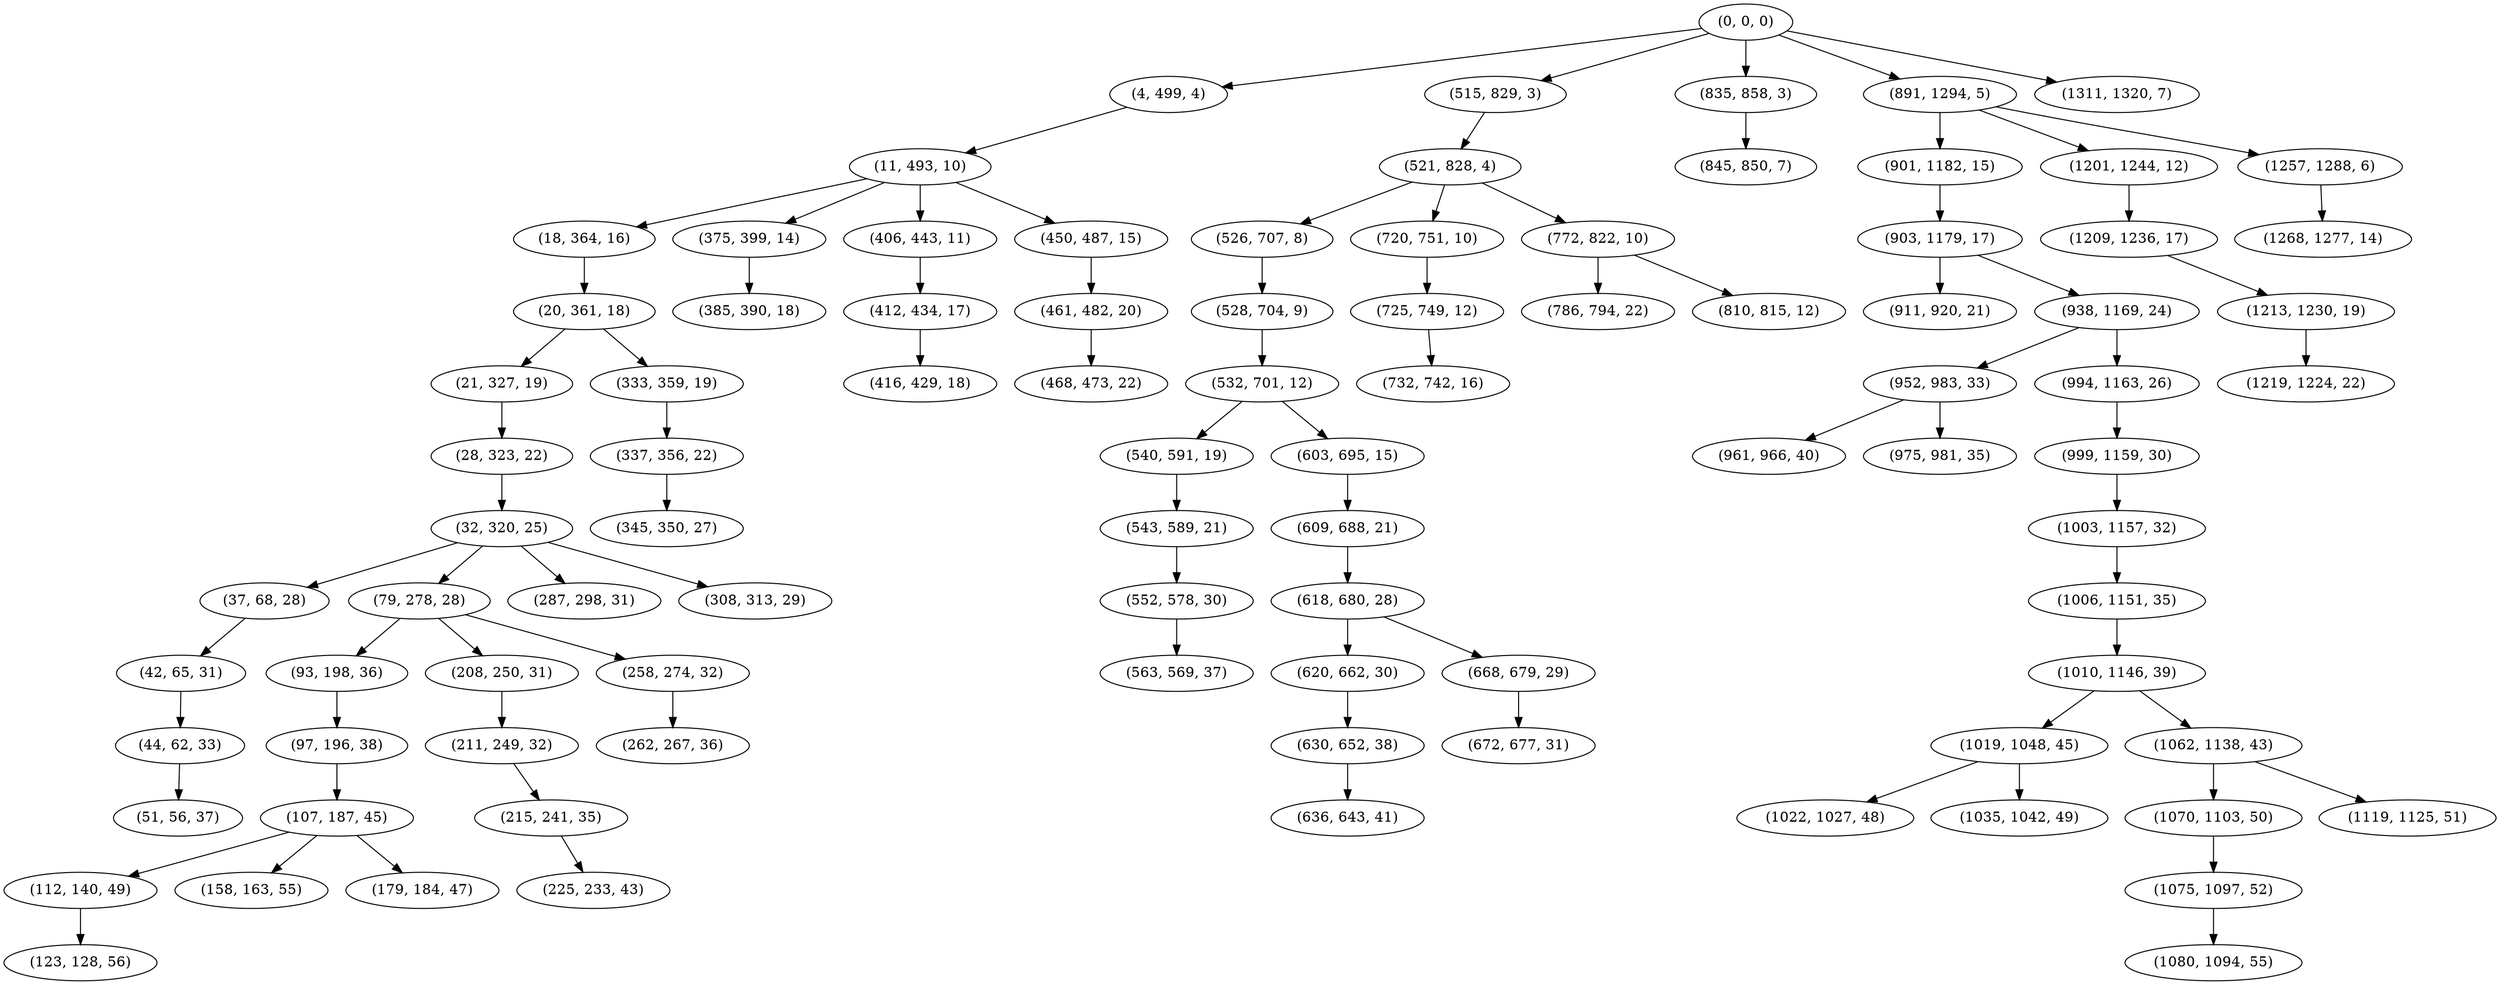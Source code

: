 digraph tree {
    "(0, 0, 0)";
    "(4, 499, 4)";
    "(11, 493, 10)";
    "(18, 364, 16)";
    "(20, 361, 18)";
    "(21, 327, 19)";
    "(28, 323, 22)";
    "(32, 320, 25)";
    "(37, 68, 28)";
    "(42, 65, 31)";
    "(44, 62, 33)";
    "(51, 56, 37)";
    "(79, 278, 28)";
    "(93, 198, 36)";
    "(97, 196, 38)";
    "(107, 187, 45)";
    "(112, 140, 49)";
    "(123, 128, 56)";
    "(158, 163, 55)";
    "(179, 184, 47)";
    "(208, 250, 31)";
    "(211, 249, 32)";
    "(215, 241, 35)";
    "(225, 233, 43)";
    "(258, 274, 32)";
    "(262, 267, 36)";
    "(287, 298, 31)";
    "(308, 313, 29)";
    "(333, 359, 19)";
    "(337, 356, 22)";
    "(345, 350, 27)";
    "(375, 399, 14)";
    "(385, 390, 18)";
    "(406, 443, 11)";
    "(412, 434, 17)";
    "(416, 429, 18)";
    "(450, 487, 15)";
    "(461, 482, 20)";
    "(468, 473, 22)";
    "(515, 829, 3)";
    "(521, 828, 4)";
    "(526, 707, 8)";
    "(528, 704, 9)";
    "(532, 701, 12)";
    "(540, 591, 19)";
    "(543, 589, 21)";
    "(552, 578, 30)";
    "(563, 569, 37)";
    "(603, 695, 15)";
    "(609, 688, 21)";
    "(618, 680, 28)";
    "(620, 662, 30)";
    "(630, 652, 38)";
    "(636, 643, 41)";
    "(668, 679, 29)";
    "(672, 677, 31)";
    "(720, 751, 10)";
    "(725, 749, 12)";
    "(732, 742, 16)";
    "(772, 822, 10)";
    "(786, 794, 22)";
    "(810, 815, 12)";
    "(835, 858, 3)";
    "(845, 850, 7)";
    "(891, 1294, 5)";
    "(901, 1182, 15)";
    "(903, 1179, 17)";
    "(911, 920, 21)";
    "(938, 1169, 24)";
    "(952, 983, 33)";
    "(961, 966, 40)";
    "(975, 981, 35)";
    "(994, 1163, 26)";
    "(999, 1159, 30)";
    "(1003, 1157, 32)";
    "(1006, 1151, 35)";
    "(1010, 1146, 39)";
    "(1019, 1048, 45)";
    "(1022, 1027, 48)";
    "(1035, 1042, 49)";
    "(1062, 1138, 43)";
    "(1070, 1103, 50)";
    "(1075, 1097, 52)";
    "(1080, 1094, 55)";
    "(1119, 1125, 51)";
    "(1201, 1244, 12)";
    "(1209, 1236, 17)";
    "(1213, 1230, 19)";
    "(1219, 1224, 22)";
    "(1257, 1288, 6)";
    "(1268, 1277, 14)";
    "(1311, 1320, 7)";
    "(0, 0, 0)" -> "(4, 499, 4)";
    "(0, 0, 0)" -> "(515, 829, 3)";
    "(0, 0, 0)" -> "(835, 858, 3)";
    "(0, 0, 0)" -> "(891, 1294, 5)";
    "(0, 0, 0)" -> "(1311, 1320, 7)";
    "(4, 499, 4)" -> "(11, 493, 10)";
    "(11, 493, 10)" -> "(18, 364, 16)";
    "(11, 493, 10)" -> "(375, 399, 14)";
    "(11, 493, 10)" -> "(406, 443, 11)";
    "(11, 493, 10)" -> "(450, 487, 15)";
    "(18, 364, 16)" -> "(20, 361, 18)";
    "(20, 361, 18)" -> "(21, 327, 19)";
    "(20, 361, 18)" -> "(333, 359, 19)";
    "(21, 327, 19)" -> "(28, 323, 22)";
    "(28, 323, 22)" -> "(32, 320, 25)";
    "(32, 320, 25)" -> "(37, 68, 28)";
    "(32, 320, 25)" -> "(79, 278, 28)";
    "(32, 320, 25)" -> "(287, 298, 31)";
    "(32, 320, 25)" -> "(308, 313, 29)";
    "(37, 68, 28)" -> "(42, 65, 31)";
    "(42, 65, 31)" -> "(44, 62, 33)";
    "(44, 62, 33)" -> "(51, 56, 37)";
    "(79, 278, 28)" -> "(93, 198, 36)";
    "(79, 278, 28)" -> "(208, 250, 31)";
    "(79, 278, 28)" -> "(258, 274, 32)";
    "(93, 198, 36)" -> "(97, 196, 38)";
    "(97, 196, 38)" -> "(107, 187, 45)";
    "(107, 187, 45)" -> "(112, 140, 49)";
    "(107, 187, 45)" -> "(158, 163, 55)";
    "(107, 187, 45)" -> "(179, 184, 47)";
    "(112, 140, 49)" -> "(123, 128, 56)";
    "(208, 250, 31)" -> "(211, 249, 32)";
    "(211, 249, 32)" -> "(215, 241, 35)";
    "(215, 241, 35)" -> "(225, 233, 43)";
    "(258, 274, 32)" -> "(262, 267, 36)";
    "(333, 359, 19)" -> "(337, 356, 22)";
    "(337, 356, 22)" -> "(345, 350, 27)";
    "(375, 399, 14)" -> "(385, 390, 18)";
    "(406, 443, 11)" -> "(412, 434, 17)";
    "(412, 434, 17)" -> "(416, 429, 18)";
    "(450, 487, 15)" -> "(461, 482, 20)";
    "(461, 482, 20)" -> "(468, 473, 22)";
    "(515, 829, 3)" -> "(521, 828, 4)";
    "(521, 828, 4)" -> "(526, 707, 8)";
    "(521, 828, 4)" -> "(720, 751, 10)";
    "(521, 828, 4)" -> "(772, 822, 10)";
    "(526, 707, 8)" -> "(528, 704, 9)";
    "(528, 704, 9)" -> "(532, 701, 12)";
    "(532, 701, 12)" -> "(540, 591, 19)";
    "(532, 701, 12)" -> "(603, 695, 15)";
    "(540, 591, 19)" -> "(543, 589, 21)";
    "(543, 589, 21)" -> "(552, 578, 30)";
    "(552, 578, 30)" -> "(563, 569, 37)";
    "(603, 695, 15)" -> "(609, 688, 21)";
    "(609, 688, 21)" -> "(618, 680, 28)";
    "(618, 680, 28)" -> "(620, 662, 30)";
    "(618, 680, 28)" -> "(668, 679, 29)";
    "(620, 662, 30)" -> "(630, 652, 38)";
    "(630, 652, 38)" -> "(636, 643, 41)";
    "(668, 679, 29)" -> "(672, 677, 31)";
    "(720, 751, 10)" -> "(725, 749, 12)";
    "(725, 749, 12)" -> "(732, 742, 16)";
    "(772, 822, 10)" -> "(786, 794, 22)";
    "(772, 822, 10)" -> "(810, 815, 12)";
    "(835, 858, 3)" -> "(845, 850, 7)";
    "(891, 1294, 5)" -> "(901, 1182, 15)";
    "(891, 1294, 5)" -> "(1201, 1244, 12)";
    "(891, 1294, 5)" -> "(1257, 1288, 6)";
    "(901, 1182, 15)" -> "(903, 1179, 17)";
    "(903, 1179, 17)" -> "(911, 920, 21)";
    "(903, 1179, 17)" -> "(938, 1169, 24)";
    "(938, 1169, 24)" -> "(952, 983, 33)";
    "(938, 1169, 24)" -> "(994, 1163, 26)";
    "(952, 983, 33)" -> "(961, 966, 40)";
    "(952, 983, 33)" -> "(975, 981, 35)";
    "(994, 1163, 26)" -> "(999, 1159, 30)";
    "(999, 1159, 30)" -> "(1003, 1157, 32)";
    "(1003, 1157, 32)" -> "(1006, 1151, 35)";
    "(1006, 1151, 35)" -> "(1010, 1146, 39)";
    "(1010, 1146, 39)" -> "(1019, 1048, 45)";
    "(1010, 1146, 39)" -> "(1062, 1138, 43)";
    "(1019, 1048, 45)" -> "(1022, 1027, 48)";
    "(1019, 1048, 45)" -> "(1035, 1042, 49)";
    "(1062, 1138, 43)" -> "(1070, 1103, 50)";
    "(1062, 1138, 43)" -> "(1119, 1125, 51)";
    "(1070, 1103, 50)" -> "(1075, 1097, 52)";
    "(1075, 1097, 52)" -> "(1080, 1094, 55)";
    "(1201, 1244, 12)" -> "(1209, 1236, 17)";
    "(1209, 1236, 17)" -> "(1213, 1230, 19)";
    "(1213, 1230, 19)" -> "(1219, 1224, 22)";
    "(1257, 1288, 6)" -> "(1268, 1277, 14)";
}
